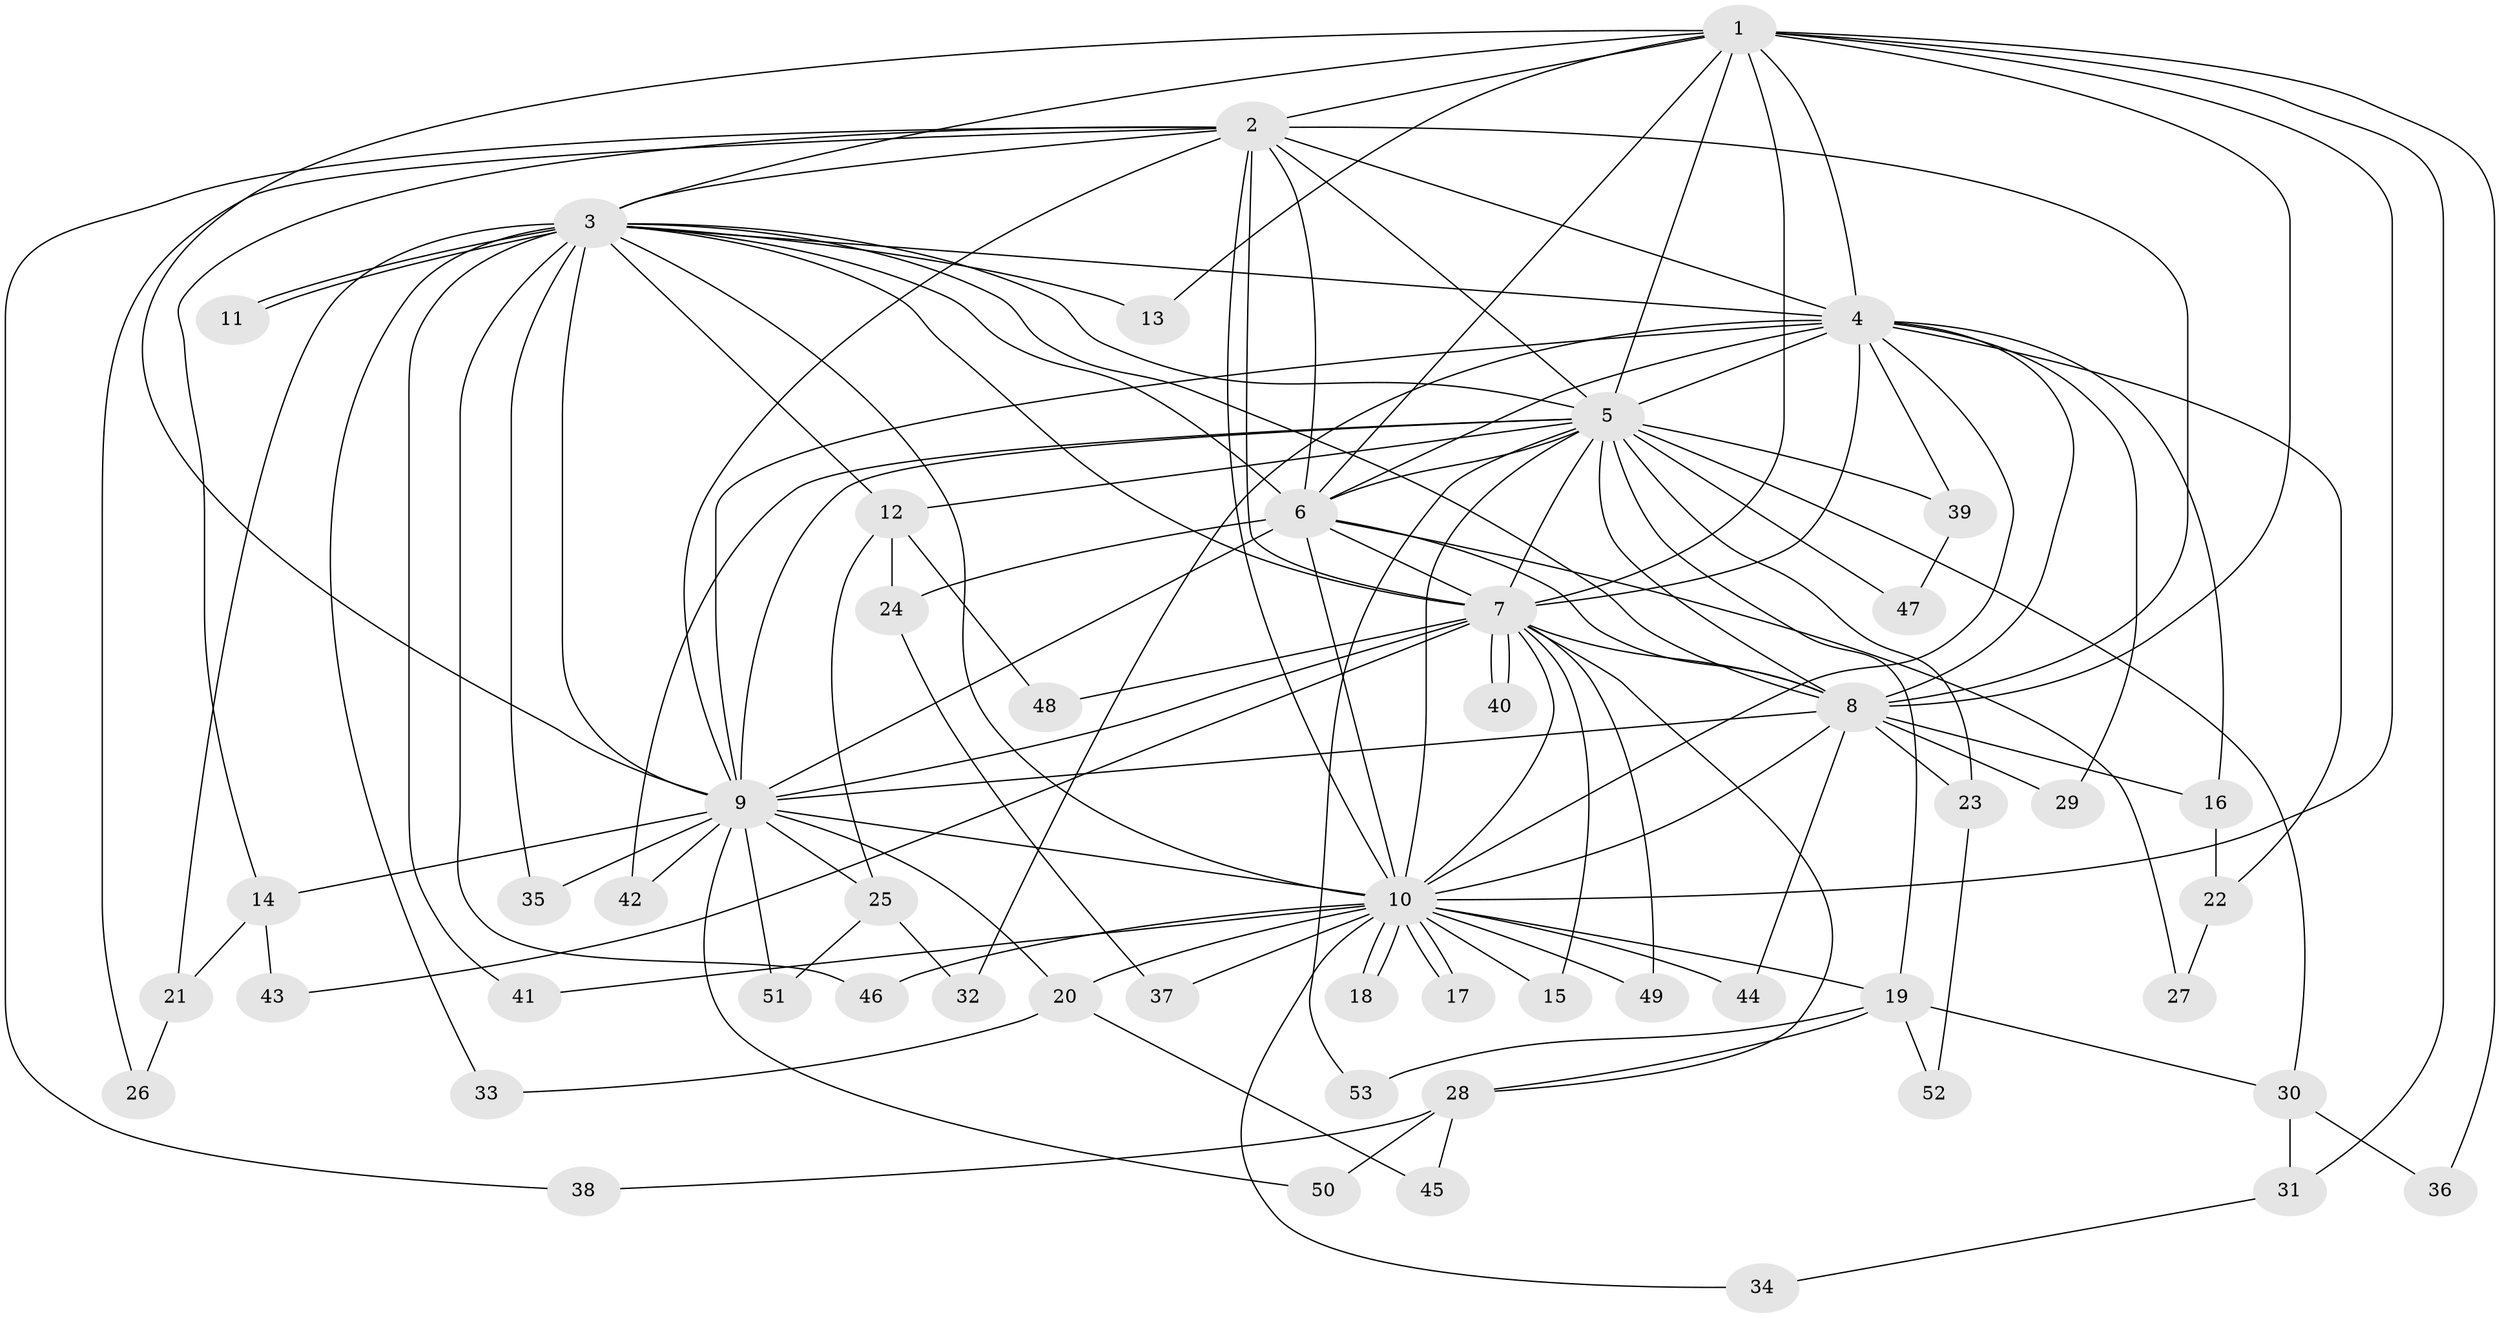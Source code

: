 // Generated by graph-tools (version 1.1) at 2025/35/03/09/25 02:35:07]
// undirected, 53 vertices, 131 edges
graph export_dot {
graph [start="1"]
  node [color=gray90,style=filled];
  1;
  2;
  3;
  4;
  5;
  6;
  7;
  8;
  9;
  10;
  11;
  12;
  13;
  14;
  15;
  16;
  17;
  18;
  19;
  20;
  21;
  22;
  23;
  24;
  25;
  26;
  27;
  28;
  29;
  30;
  31;
  32;
  33;
  34;
  35;
  36;
  37;
  38;
  39;
  40;
  41;
  42;
  43;
  44;
  45;
  46;
  47;
  48;
  49;
  50;
  51;
  52;
  53;
  1 -- 2;
  1 -- 3;
  1 -- 4;
  1 -- 5;
  1 -- 6;
  1 -- 7;
  1 -- 8;
  1 -- 9;
  1 -- 10;
  1 -- 13;
  1 -- 31;
  1 -- 36;
  2 -- 3;
  2 -- 4;
  2 -- 5;
  2 -- 6;
  2 -- 7;
  2 -- 8;
  2 -- 9;
  2 -- 10;
  2 -- 14;
  2 -- 26;
  2 -- 38;
  3 -- 4;
  3 -- 5;
  3 -- 6;
  3 -- 7;
  3 -- 8;
  3 -- 9;
  3 -- 10;
  3 -- 11;
  3 -- 11;
  3 -- 12;
  3 -- 13;
  3 -- 21;
  3 -- 33;
  3 -- 35;
  3 -- 41;
  3 -- 46;
  4 -- 5;
  4 -- 6;
  4 -- 7;
  4 -- 8;
  4 -- 9;
  4 -- 10;
  4 -- 16;
  4 -- 22;
  4 -- 29;
  4 -- 32;
  4 -- 39;
  5 -- 6;
  5 -- 7;
  5 -- 8;
  5 -- 9;
  5 -- 10;
  5 -- 12;
  5 -- 19;
  5 -- 23;
  5 -- 30;
  5 -- 39;
  5 -- 42;
  5 -- 47;
  5 -- 53;
  6 -- 7;
  6 -- 8;
  6 -- 9;
  6 -- 10;
  6 -- 24;
  6 -- 27;
  7 -- 8;
  7 -- 9;
  7 -- 10;
  7 -- 15;
  7 -- 28;
  7 -- 40;
  7 -- 40;
  7 -- 43;
  7 -- 48;
  7 -- 49;
  8 -- 9;
  8 -- 10;
  8 -- 16;
  8 -- 23;
  8 -- 29;
  8 -- 44;
  9 -- 10;
  9 -- 14;
  9 -- 20;
  9 -- 25;
  9 -- 35;
  9 -- 42;
  9 -- 50;
  9 -- 51;
  10 -- 15;
  10 -- 17;
  10 -- 17;
  10 -- 18;
  10 -- 18;
  10 -- 19;
  10 -- 20;
  10 -- 34;
  10 -- 37;
  10 -- 41;
  10 -- 44;
  10 -- 46;
  10 -- 49;
  12 -- 24;
  12 -- 25;
  12 -- 48;
  14 -- 21;
  14 -- 43;
  16 -- 22;
  19 -- 28;
  19 -- 30;
  19 -- 52;
  19 -- 53;
  20 -- 33;
  20 -- 45;
  21 -- 26;
  22 -- 27;
  23 -- 52;
  24 -- 37;
  25 -- 32;
  25 -- 51;
  28 -- 38;
  28 -- 45;
  28 -- 50;
  30 -- 31;
  30 -- 36;
  31 -- 34;
  39 -- 47;
}
